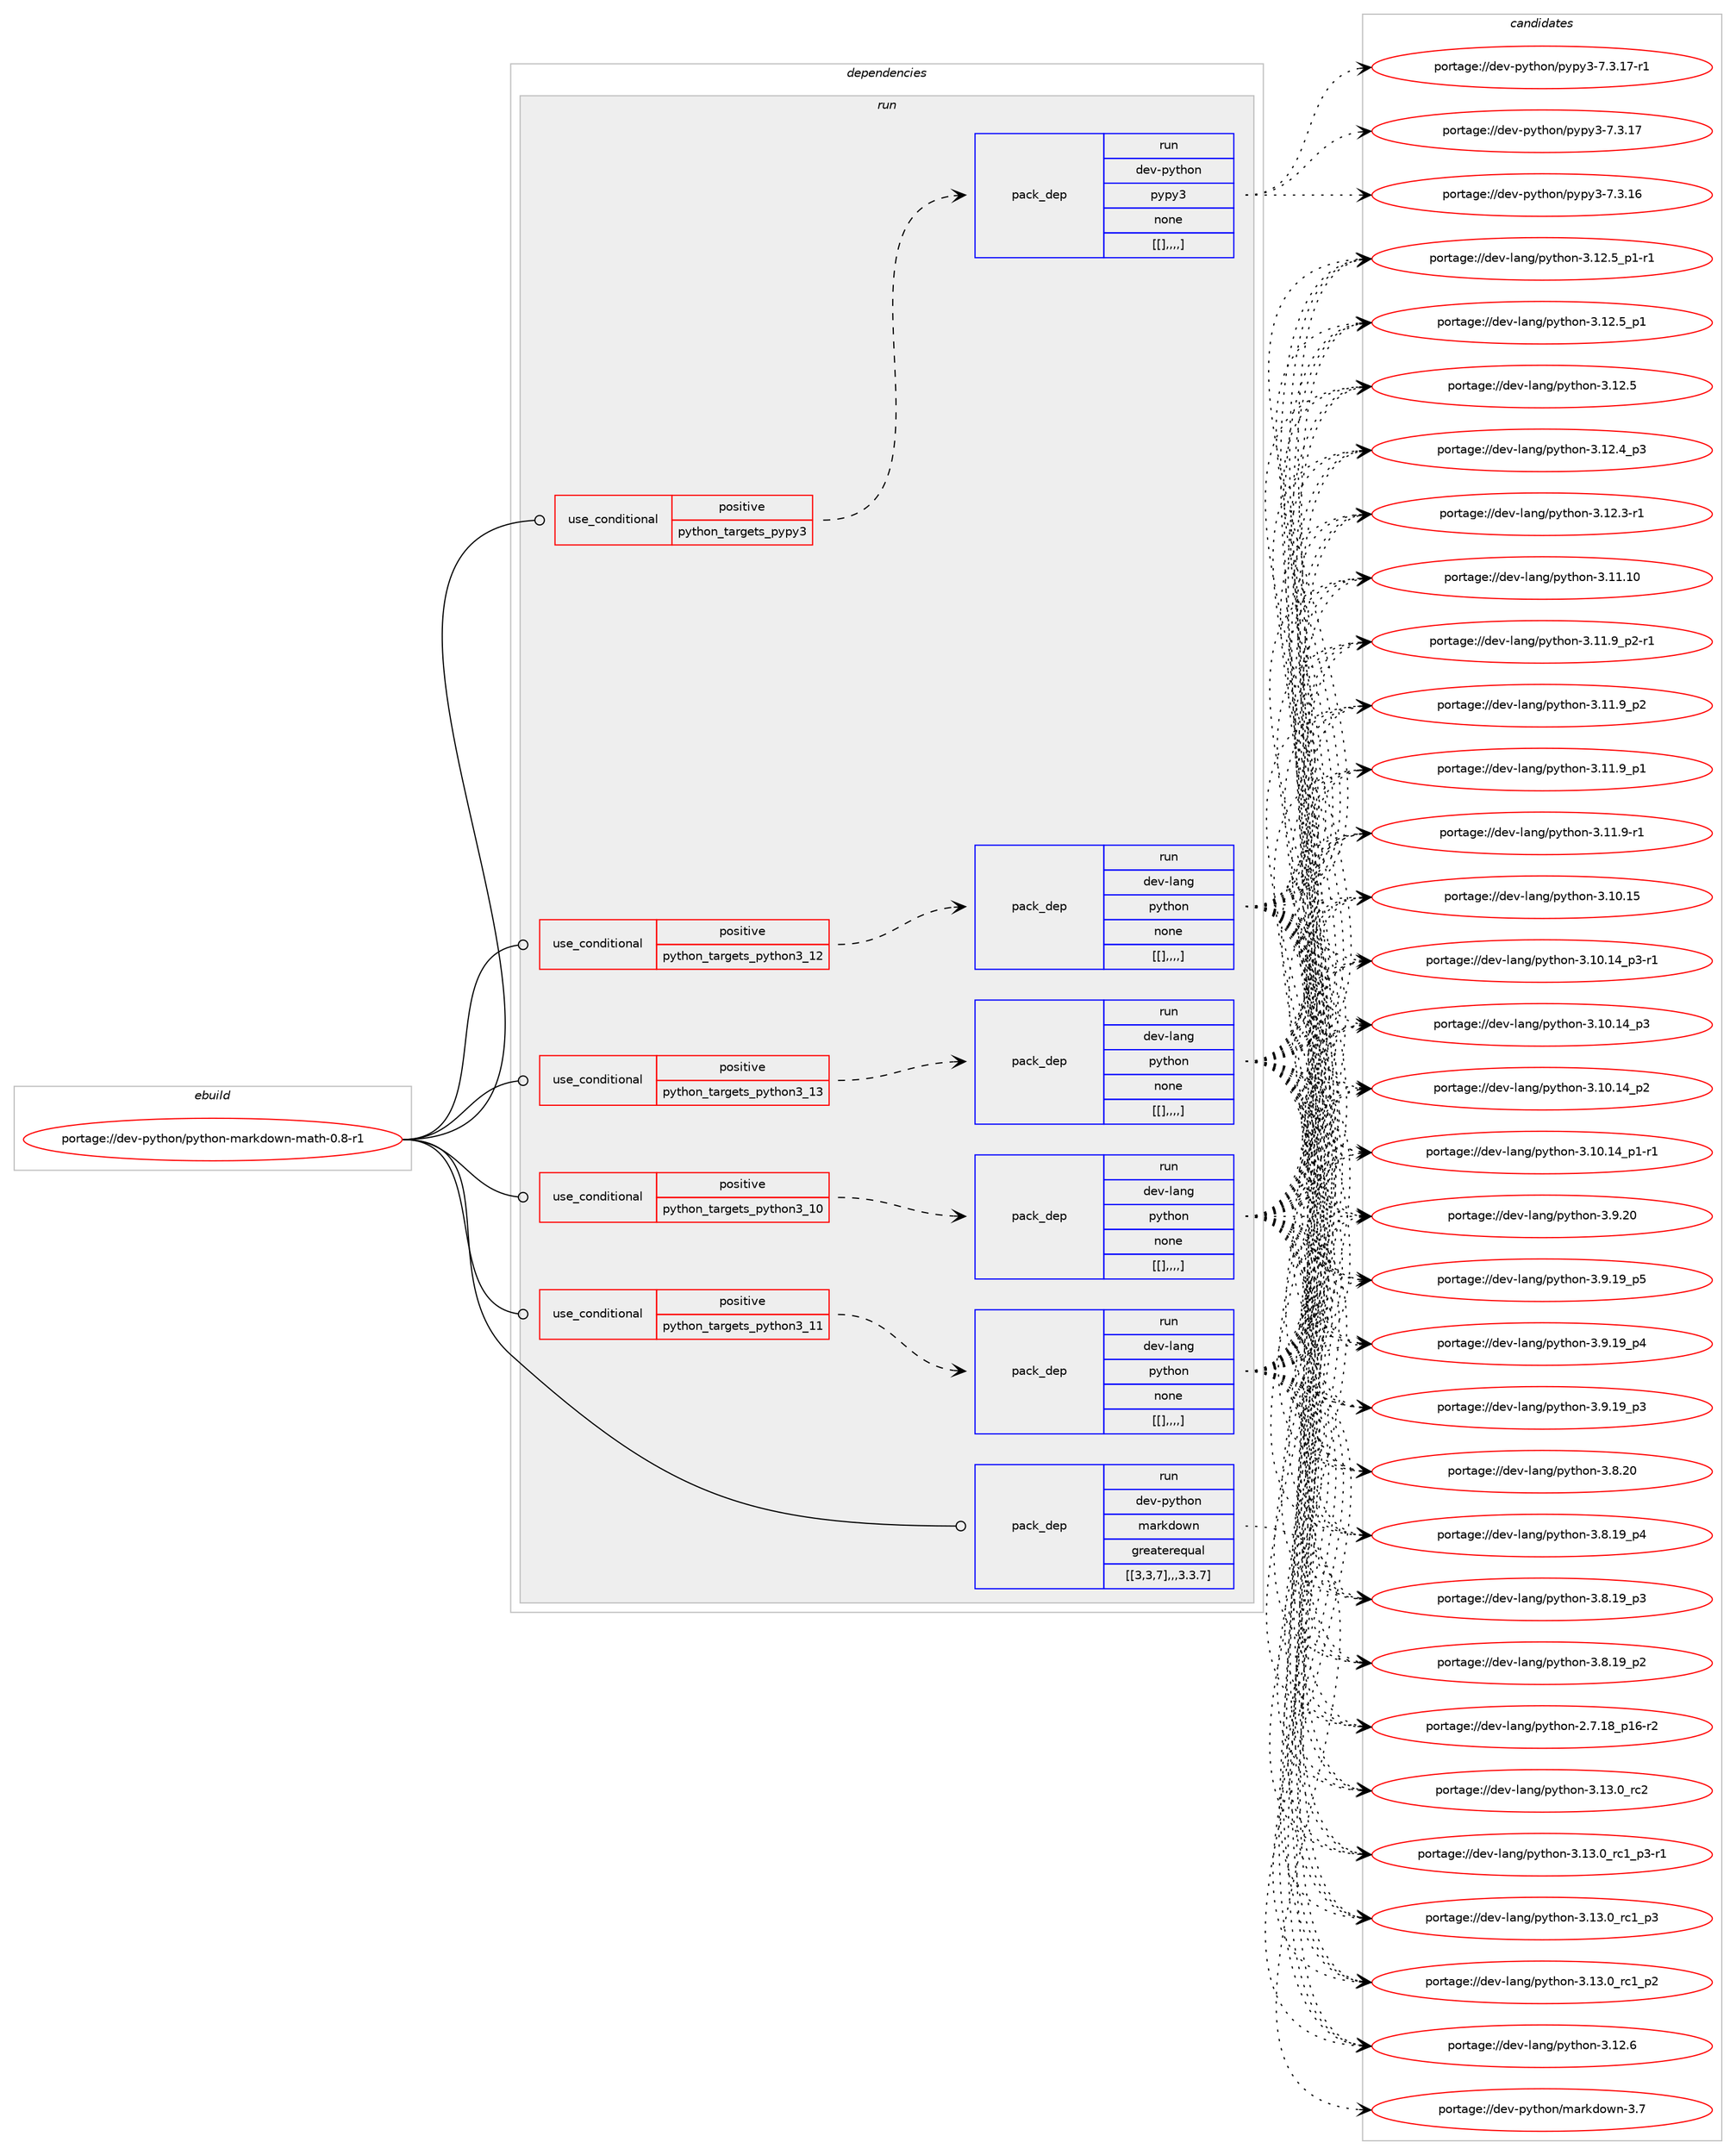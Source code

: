 digraph prolog {

# *************
# Graph options
# *************

newrank=true;
concentrate=true;
compound=true;
graph [rankdir=LR,fontname=Helvetica,fontsize=10,ranksep=1.5];#, ranksep=2.5, nodesep=0.2];
edge  [arrowhead=vee];
node  [fontname=Helvetica,fontsize=10];

# **********
# The ebuild
# **********

subgraph cluster_leftcol {
color=gray;
label=<<i>ebuild</i>>;
id [label="portage://dev-python/python-markdown-math-0.8-r1", color=red, width=4, href="../dev-python/python-markdown-math-0.8-r1.svg"];
}

# ****************
# The dependencies
# ****************

subgraph cluster_midcol {
color=gray;
label=<<i>dependencies</i>>;
subgraph cluster_compile {
fillcolor="#eeeeee";
style=filled;
label=<<i>compile</i>>;
}
subgraph cluster_compileandrun {
fillcolor="#eeeeee";
style=filled;
label=<<i>compile and run</i>>;
}
subgraph cluster_run {
fillcolor="#eeeeee";
style=filled;
label=<<i>run</i>>;
subgraph cond39253 {
dependency162056 [label=<<TABLE BORDER="0" CELLBORDER="1" CELLSPACING="0" CELLPADDING="4"><TR><TD ROWSPAN="3" CELLPADDING="10">use_conditional</TD></TR><TR><TD>positive</TD></TR><TR><TD>python_targets_pypy3</TD></TR></TABLE>>, shape=none, color=red];
subgraph pack121546 {
dependency162057 [label=<<TABLE BORDER="0" CELLBORDER="1" CELLSPACING="0" CELLPADDING="4" WIDTH="220"><TR><TD ROWSPAN="6" CELLPADDING="30">pack_dep</TD></TR><TR><TD WIDTH="110">run</TD></TR><TR><TD>dev-python</TD></TR><TR><TD>pypy3</TD></TR><TR><TD>none</TD></TR><TR><TD>[[],,,,]</TD></TR></TABLE>>, shape=none, color=blue];
}
dependency162056:e -> dependency162057:w [weight=20,style="dashed",arrowhead="vee"];
}
id:e -> dependency162056:w [weight=20,style="solid",arrowhead="odot"];
subgraph cond39254 {
dependency162058 [label=<<TABLE BORDER="0" CELLBORDER="1" CELLSPACING="0" CELLPADDING="4"><TR><TD ROWSPAN="3" CELLPADDING="10">use_conditional</TD></TR><TR><TD>positive</TD></TR><TR><TD>python_targets_python3_10</TD></TR></TABLE>>, shape=none, color=red];
subgraph pack121547 {
dependency162059 [label=<<TABLE BORDER="0" CELLBORDER="1" CELLSPACING="0" CELLPADDING="4" WIDTH="220"><TR><TD ROWSPAN="6" CELLPADDING="30">pack_dep</TD></TR><TR><TD WIDTH="110">run</TD></TR><TR><TD>dev-lang</TD></TR><TR><TD>python</TD></TR><TR><TD>none</TD></TR><TR><TD>[[],,,,]</TD></TR></TABLE>>, shape=none, color=blue];
}
dependency162058:e -> dependency162059:w [weight=20,style="dashed",arrowhead="vee"];
}
id:e -> dependency162058:w [weight=20,style="solid",arrowhead="odot"];
subgraph cond39255 {
dependency162060 [label=<<TABLE BORDER="0" CELLBORDER="1" CELLSPACING="0" CELLPADDING="4"><TR><TD ROWSPAN="3" CELLPADDING="10">use_conditional</TD></TR><TR><TD>positive</TD></TR><TR><TD>python_targets_python3_11</TD></TR></TABLE>>, shape=none, color=red];
subgraph pack121548 {
dependency162061 [label=<<TABLE BORDER="0" CELLBORDER="1" CELLSPACING="0" CELLPADDING="4" WIDTH="220"><TR><TD ROWSPAN="6" CELLPADDING="30">pack_dep</TD></TR><TR><TD WIDTH="110">run</TD></TR><TR><TD>dev-lang</TD></TR><TR><TD>python</TD></TR><TR><TD>none</TD></TR><TR><TD>[[],,,,]</TD></TR></TABLE>>, shape=none, color=blue];
}
dependency162060:e -> dependency162061:w [weight=20,style="dashed",arrowhead="vee"];
}
id:e -> dependency162060:w [weight=20,style="solid",arrowhead="odot"];
subgraph cond39256 {
dependency162062 [label=<<TABLE BORDER="0" CELLBORDER="1" CELLSPACING="0" CELLPADDING="4"><TR><TD ROWSPAN="3" CELLPADDING="10">use_conditional</TD></TR><TR><TD>positive</TD></TR><TR><TD>python_targets_python3_12</TD></TR></TABLE>>, shape=none, color=red];
subgraph pack121549 {
dependency162063 [label=<<TABLE BORDER="0" CELLBORDER="1" CELLSPACING="0" CELLPADDING="4" WIDTH="220"><TR><TD ROWSPAN="6" CELLPADDING="30">pack_dep</TD></TR><TR><TD WIDTH="110">run</TD></TR><TR><TD>dev-lang</TD></TR><TR><TD>python</TD></TR><TR><TD>none</TD></TR><TR><TD>[[],,,,]</TD></TR></TABLE>>, shape=none, color=blue];
}
dependency162062:e -> dependency162063:w [weight=20,style="dashed",arrowhead="vee"];
}
id:e -> dependency162062:w [weight=20,style="solid",arrowhead="odot"];
subgraph cond39257 {
dependency162064 [label=<<TABLE BORDER="0" CELLBORDER="1" CELLSPACING="0" CELLPADDING="4"><TR><TD ROWSPAN="3" CELLPADDING="10">use_conditional</TD></TR><TR><TD>positive</TD></TR><TR><TD>python_targets_python3_13</TD></TR></TABLE>>, shape=none, color=red];
subgraph pack121550 {
dependency162065 [label=<<TABLE BORDER="0" CELLBORDER="1" CELLSPACING="0" CELLPADDING="4" WIDTH="220"><TR><TD ROWSPAN="6" CELLPADDING="30">pack_dep</TD></TR><TR><TD WIDTH="110">run</TD></TR><TR><TD>dev-lang</TD></TR><TR><TD>python</TD></TR><TR><TD>none</TD></TR><TR><TD>[[],,,,]</TD></TR></TABLE>>, shape=none, color=blue];
}
dependency162064:e -> dependency162065:w [weight=20,style="dashed",arrowhead="vee"];
}
id:e -> dependency162064:w [weight=20,style="solid",arrowhead="odot"];
subgraph pack121551 {
dependency162066 [label=<<TABLE BORDER="0" CELLBORDER="1" CELLSPACING="0" CELLPADDING="4" WIDTH="220"><TR><TD ROWSPAN="6" CELLPADDING="30">pack_dep</TD></TR><TR><TD WIDTH="110">run</TD></TR><TR><TD>dev-python</TD></TR><TR><TD>markdown</TD></TR><TR><TD>greaterequal</TD></TR><TR><TD>[[3,3,7],,,3.3.7]</TD></TR></TABLE>>, shape=none, color=blue];
}
id:e -> dependency162066:w [weight=20,style="solid",arrowhead="odot"];
}
}

# **************
# The candidates
# **************

subgraph cluster_choices {
rank=same;
color=gray;
label=<<i>candidates</i>>;

subgraph choice121546 {
color=black;
nodesep=1;
choice100101118451121211161041111104711212111212151455546514649554511449 [label="portage://dev-python/pypy3-7.3.17-r1", color=red, width=4,href="../dev-python/pypy3-7.3.17-r1.svg"];
choice10010111845112121116104111110471121211121215145554651464955 [label="portage://dev-python/pypy3-7.3.17", color=red, width=4,href="../dev-python/pypy3-7.3.17.svg"];
choice10010111845112121116104111110471121211121215145554651464954 [label="portage://dev-python/pypy3-7.3.16", color=red, width=4,href="../dev-python/pypy3-7.3.16.svg"];
dependency162057:e -> choice100101118451121211161041111104711212111212151455546514649554511449:w [style=dotted,weight="100"];
dependency162057:e -> choice10010111845112121116104111110471121211121215145554651464955:w [style=dotted,weight="100"];
dependency162057:e -> choice10010111845112121116104111110471121211121215145554651464954:w [style=dotted,weight="100"];
}
subgraph choice121547 {
color=black;
nodesep=1;
choice10010111845108971101034711212111610411111045514649514648951149950 [label="portage://dev-lang/python-3.13.0_rc2", color=red, width=4,href="../dev-lang/python-3.13.0_rc2.svg"];
choice1001011184510897110103471121211161041111104551464951464895114994995112514511449 [label="portage://dev-lang/python-3.13.0_rc1_p3-r1", color=red, width=4,href="../dev-lang/python-3.13.0_rc1_p3-r1.svg"];
choice100101118451089711010347112121116104111110455146495146489511499499511251 [label="portage://dev-lang/python-3.13.0_rc1_p3", color=red, width=4,href="../dev-lang/python-3.13.0_rc1_p3.svg"];
choice100101118451089711010347112121116104111110455146495146489511499499511250 [label="portage://dev-lang/python-3.13.0_rc1_p2", color=red, width=4,href="../dev-lang/python-3.13.0_rc1_p2.svg"];
choice10010111845108971101034711212111610411111045514649504654 [label="portage://dev-lang/python-3.12.6", color=red, width=4,href="../dev-lang/python-3.12.6.svg"];
choice1001011184510897110103471121211161041111104551464950465395112494511449 [label="portage://dev-lang/python-3.12.5_p1-r1", color=red, width=4,href="../dev-lang/python-3.12.5_p1-r1.svg"];
choice100101118451089711010347112121116104111110455146495046539511249 [label="portage://dev-lang/python-3.12.5_p1", color=red, width=4,href="../dev-lang/python-3.12.5_p1.svg"];
choice10010111845108971101034711212111610411111045514649504653 [label="portage://dev-lang/python-3.12.5", color=red, width=4,href="../dev-lang/python-3.12.5.svg"];
choice100101118451089711010347112121116104111110455146495046529511251 [label="portage://dev-lang/python-3.12.4_p3", color=red, width=4,href="../dev-lang/python-3.12.4_p3.svg"];
choice100101118451089711010347112121116104111110455146495046514511449 [label="portage://dev-lang/python-3.12.3-r1", color=red, width=4,href="../dev-lang/python-3.12.3-r1.svg"];
choice1001011184510897110103471121211161041111104551464949464948 [label="portage://dev-lang/python-3.11.10", color=red, width=4,href="../dev-lang/python-3.11.10.svg"];
choice1001011184510897110103471121211161041111104551464949465795112504511449 [label="portage://dev-lang/python-3.11.9_p2-r1", color=red, width=4,href="../dev-lang/python-3.11.9_p2-r1.svg"];
choice100101118451089711010347112121116104111110455146494946579511250 [label="portage://dev-lang/python-3.11.9_p2", color=red, width=4,href="../dev-lang/python-3.11.9_p2.svg"];
choice100101118451089711010347112121116104111110455146494946579511249 [label="portage://dev-lang/python-3.11.9_p1", color=red, width=4,href="../dev-lang/python-3.11.9_p1.svg"];
choice100101118451089711010347112121116104111110455146494946574511449 [label="portage://dev-lang/python-3.11.9-r1", color=red, width=4,href="../dev-lang/python-3.11.9-r1.svg"];
choice1001011184510897110103471121211161041111104551464948464953 [label="portage://dev-lang/python-3.10.15", color=red, width=4,href="../dev-lang/python-3.10.15.svg"];
choice100101118451089711010347112121116104111110455146494846495295112514511449 [label="portage://dev-lang/python-3.10.14_p3-r1", color=red, width=4,href="../dev-lang/python-3.10.14_p3-r1.svg"];
choice10010111845108971101034711212111610411111045514649484649529511251 [label="portage://dev-lang/python-3.10.14_p3", color=red, width=4,href="../dev-lang/python-3.10.14_p3.svg"];
choice10010111845108971101034711212111610411111045514649484649529511250 [label="portage://dev-lang/python-3.10.14_p2", color=red, width=4,href="../dev-lang/python-3.10.14_p2.svg"];
choice100101118451089711010347112121116104111110455146494846495295112494511449 [label="portage://dev-lang/python-3.10.14_p1-r1", color=red, width=4,href="../dev-lang/python-3.10.14_p1-r1.svg"];
choice10010111845108971101034711212111610411111045514657465048 [label="portage://dev-lang/python-3.9.20", color=red, width=4,href="../dev-lang/python-3.9.20.svg"];
choice100101118451089711010347112121116104111110455146574649579511253 [label="portage://dev-lang/python-3.9.19_p5", color=red, width=4,href="../dev-lang/python-3.9.19_p5.svg"];
choice100101118451089711010347112121116104111110455146574649579511252 [label="portage://dev-lang/python-3.9.19_p4", color=red, width=4,href="../dev-lang/python-3.9.19_p4.svg"];
choice100101118451089711010347112121116104111110455146574649579511251 [label="portage://dev-lang/python-3.9.19_p3", color=red, width=4,href="../dev-lang/python-3.9.19_p3.svg"];
choice10010111845108971101034711212111610411111045514656465048 [label="portage://dev-lang/python-3.8.20", color=red, width=4,href="../dev-lang/python-3.8.20.svg"];
choice100101118451089711010347112121116104111110455146564649579511252 [label="portage://dev-lang/python-3.8.19_p4", color=red, width=4,href="../dev-lang/python-3.8.19_p4.svg"];
choice100101118451089711010347112121116104111110455146564649579511251 [label="portage://dev-lang/python-3.8.19_p3", color=red, width=4,href="../dev-lang/python-3.8.19_p3.svg"];
choice100101118451089711010347112121116104111110455146564649579511250 [label="portage://dev-lang/python-3.8.19_p2", color=red, width=4,href="../dev-lang/python-3.8.19_p2.svg"];
choice100101118451089711010347112121116104111110455046554649569511249544511450 [label="portage://dev-lang/python-2.7.18_p16-r2", color=red, width=4,href="../dev-lang/python-2.7.18_p16-r2.svg"];
dependency162059:e -> choice10010111845108971101034711212111610411111045514649514648951149950:w [style=dotted,weight="100"];
dependency162059:e -> choice1001011184510897110103471121211161041111104551464951464895114994995112514511449:w [style=dotted,weight="100"];
dependency162059:e -> choice100101118451089711010347112121116104111110455146495146489511499499511251:w [style=dotted,weight="100"];
dependency162059:e -> choice100101118451089711010347112121116104111110455146495146489511499499511250:w [style=dotted,weight="100"];
dependency162059:e -> choice10010111845108971101034711212111610411111045514649504654:w [style=dotted,weight="100"];
dependency162059:e -> choice1001011184510897110103471121211161041111104551464950465395112494511449:w [style=dotted,weight="100"];
dependency162059:e -> choice100101118451089711010347112121116104111110455146495046539511249:w [style=dotted,weight="100"];
dependency162059:e -> choice10010111845108971101034711212111610411111045514649504653:w [style=dotted,weight="100"];
dependency162059:e -> choice100101118451089711010347112121116104111110455146495046529511251:w [style=dotted,weight="100"];
dependency162059:e -> choice100101118451089711010347112121116104111110455146495046514511449:w [style=dotted,weight="100"];
dependency162059:e -> choice1001011184510897110103471121211161041111104551464949464948:w [style=dotted,weight="100"];
dependency162059:e -> choice1001011184510897110103471121211161041111104551464949465795112504511449:w [style=dotted,weight="100"];
dependency162059:e -> choice100101118451089711010347112121116104111110455146494946579511250:w [style=dotted,weight="100"];
dependency162059:e -> choice100101118451089711010347112121116104111110455146494946579511249:w [style=dotted,weight="100"];
dependency162059:e -> choice100101118451089711010347112121116104111110455146494946574511449:w [style=dotted,weight="100"];
dependency162059:e -> choice1001011184510897110103471121211161041111104551464948464953:w [style=dotted,weight="100"];
dependency162059:e -> choice100101118451089711010347112121116104111110455146494846495295112514511449:w [style=dotted,weight="100"];
dependency162059:e -> choice10010111845108971101034711212111610411111045514649484649529511251:w [style=dotted,weight="100"];
dependency162059:e -> choice10010111845108971101034711212111610411111045514649484649529511250:w [style=dotted,weight="100"];
dependency162059:e -> choice100101118451089711010347112121116104111110455146494846495295112494511449:w [style=dotted,weight="100"];
dependency162059:e -> choice10010111845108971101034711212111610411111045514657465048:w [style=dotted,weight="100"];
dependency162059:e -> choice100101118451089711010347112121116104111110455146574649579511253:w [style=dotted,weight="100"];
dependency162059:e -> choice100101118451089711010347112121116104111110455146574649579511252:w [style=dotted,weight="100"];
dependency162059:e -> choice100101118451089711010347112121116104111110455146574649579511251:w [style=dotted,weight="100"];
dependency162059:e -> choice10010111845108971101034711212111610411111045514656465048:w [style=dotted,weight="100"];
dependency162059:e -> choice100101118451089711010347112121116104111110455146564649579511252:w [style=dotted,weight="100"];
dependency162059:e -> choice100101118451089711010347112121116104111110455146564649579511251:w [style=dotted,weight="100"];
dependency162059:e -> choice100101118451089711010347112121116104111110455146564649579511250:w [style=dotted,weight="100"];
dependency162059:e -> choice100101118451089711010347112121116104111110455046554649569511249544511450:w [style=dotted,weight="100"];
}
subgraph choice121548 {
color=black;
nodesep=1;
choice10010111845108971101034711212111610411111045514649514648951149950 [label="portage://dev-lang/python-3.13.0_rc2", color=red, width=4,href="../dev-lang/python-3.13.0_rc2.svg"];
choice1001011184510897110103471121211161041111104551464951464895114994995112514511449 [label="portage://dev-lang/python-3.13.0_rc1_p3-r1", color=red, width=4,href="../dev-lang/python-3.13.0_rc1_p3-r1.svg"];
choice100101118451089711010347112121116104111110455146495146489511499499511251 [label="portage://dev-lang/python-3.13.0_rc1_p3", color=red, width=4,href="../dev-lang/python-3.13.0_rc1_p3.svg"];
choice100101118451089711010347112121116104111110455146495146489511499499511250 [label="portage://dev-lang/python-3.13.0_rc1_p2", color=red, width=4,href="../dev-lang/python-3.13.0_rc1_p2.svg"];
choice10010111845108971101034711212111610411111045514649504654 [label="portage://dev-lang/python-3.12.6", color=red, width=4,href="../dev-lang/python-3.12.6.svg"];
choice1001011184510897110103471121211161041111104551464950465395112494511449 [label="portage://dev-lang/python-3.12.5_p1-r1", color=red, width=4,href="../dev-lang/python-3.12.5_p1-r1.svg"];
choice100101118451089711010347112121116104111110455146495046539511249 [label="portage://dev-lang/python-3.12.5_p1", color=red, width=4,href="../dev-lang/python-3.12.5_p1.svg"];
choice10010111845108971101034711212111610411111045514649504653 [label="portage://dev-lang/python-3.12.5", color=red, width=4,href="../dev-lang/python-3.12.5.svg"];
choice100101118451089711010347112121116104111110455146495046529511251 [label="portage://dev-lang/python-3.12.4_p3", color=red, width=4,href="../dev-lang/python-3.12.4_p3.svg"];
choice100101118451089711010347112121116104111110455146495046514511449 [label="portage://dev-lang/python-3.12.3-r1", color=red, width=4,href="../dev-lang/python-3.12.3-r1.svg"];
choice1001011184510897110103471121211161041111104551464949464948 [label="portage://dev-lang/python-3.11.10", color=red, width=4,href="../dev-lang/python-3.11.10.svg"];
choice1001011184510897110103471121211161041111104551464949465795112504511449 [label="portage://dev-lang/python-3.11.9_p2-r1", color=red, width=4,href="../dev-lang/python-3.11.9_p2-r1.svg"];
choice100101118451089711010347112121116104111110455146494946579511250 [label="portage://dev-lang/python-3.11.9_p2", color=red, width=4,href="../dev-lang/python-3.11.9_p2.svg"];
choice100101118451089711010347112121116104111110455146494946579511249 [label="portage://dev-lang/python-3.11.9_p1", color=red, width=4,href="../dev-lang/python-3.11.9_p1.svg"];
choice100101118451089711010347112121116104111110455146494946574511449 [label="portage://dev-lang/python-3.11.9-r1", color=red, width=4,href="../dev-lang/python-3.11.9-r1.svg"];
choice1001011184510897110103471121211161041111104551464948464953 [label="portage://dev-lang/python-3.10.15", color=red, width=4,href="../dev-lang/python-3.10.15.svg"];
choice100101118451089711010347112121116104111110455146494846495295112514511449 [label="portage://dev-lang/python-3.10.14_p3-r1", color=red, width=4,href="../dev-lang/python-3.10.14_p3-r1.svg"];
choice10010111845108971101034711212111610411111045514649484649529511251 [label="portage://dev-lang/python-3.10.14_p3", color=red, width=4,href="../dev-lang/python-3.10.14_p3.svg"];
choice10010111845108971101034711212111610411111045514649484649529511250 [label="portage://dev-lang/python-3.10.14_p2", color=red, width=4,href="../dev-lang/python-3.10.14_p2.svg"];
choice100101118451089711010347112121116104111110455146494846495295112494511449 [label="portage://dev-lang/python-3.10.14_p1-r1", color=red, width=4,href="../dev-lang/python-3.10.14_p1-r1.svg"];
choice10010111845108971101034711212111610411111045514657465048 [label="portage://dev-lang/python-3.9.20", color=red, width=4,href="../dev-lang/python-3.9.20.svg"];
choice100101118451089711010347112121116104111110455146574649579511253 [label="portage://dev-lang/python-3.9.19_p5", color=red, width=4,href="../dev-lang/python-3.9.19_p5.svg"];
choice100101118451089711010347112121116104111110455146574649579511252 [label="portage://dev-lang/python-3.9.19_p4", color=red, width=4,href="../dev-lang/python-3.9.19_p4.svg"];
choice100101118451089711010347112121116104111110455146574649579511251 [label="portage://dev-lang/python-3.9.19_p3", color=red, width=4,href="../dev-lang/python-3.9.19_p3.svg"];
choice10010111845108971101034711212111610411111045514656465048 [label="portage://dev-lang/python-3.8.20", color=red, width=4,href="../dev-lang/python-3.8.20.svg"];
choice100101118451089711010347112121116104111110455146564649579511252 [label="portage://dev-lang/python-3.8.19_p4", color=red, width=4,href="../dev-lang/python-3.8.19_p4.svg"];
choice100101118451089711010347112121116104111110455146564649579511251 [label="portage://dev-lang/python-3.8.19_p3", color=red, width=4,href="../dev-lang/python-3.8.19_p3.svg"];
choice100101118451089711010347112121116104111110455146564649579511250 [label="portage://dev-lang/python-3.8.19_p2", color=red, width=4,href="../dev-lang/python-3.8.19_p2.svg"];
choice100101118451089711010347112121116104111110455046554649569511249544511450 [label="portage://dev-lang/python-2.7.18_p16-r2", color=red, width=4,href="../dev-lang/python-2.7.18_p16-r2.svg"];
dependency162061:e -> choice10010111845108971101034711212111610411111045514649514648951149950:w [style=dotted,weight="100"];
dependency162061:e -> choice1001011184510897110103471121211161041111104551464951464895114994995112514511449:w [style=dotted,weight="100"];
dependency162061:e -> choice100101118451089711010347112121116104111110455146495146489511499499511251:w [style=dotted,weight="100"];
dependency162061:e -> choice100101118451089711010347112121116104111110455146495146489511499499511250:w [style=dotted,weight="100"];
dependency162061:e -> choice10010111845108971101034711212111610411111045514649504654:w [style=dotted,weight="100"];
dependency162061:e -> choice1001011184510897110103471121211161041111104551464950465395112494511449:w [style=dotted,weight="100"];
dependency162061:e -> choice100101118451089711010347112121116104111110455146495046539511249:w [style=dotted,weight="100"];
dependency162061:e -> choice10010111845108971101034711212111610411111045514649504653:w [style=dotted,weight="100"];
dependency162061:e -> choice100101118451089711010347112121116104111110455146495046529511251:w [style=dotted,weight="100"];
dependency162061:e -> choice100101118451089711010347112121116104111110455146495046514511449:w [style=dotted,weight="100"];
dependency162061:e -> choice1001011184510897110103471121211161041111104551464949464948:w [style=dotted,weight="100"];
dependency162061:e -> choice1001011184510897110103471121211161041111104551464949465795112504511449:w [style=dotted,weight="100"];
dependency162061:e -> choice100101118451089711010347112121116104111110455146494946579511250:w [style=dotted,weight="100"];
dependency162061:e -> choice100101118451089711010347112121116104111110455146494946579511249:w [style=dotted,weight="100"];
dependency162061:e -> choice100101118451089711010347112121116104111110455146494946574511449:w [style=dotted,weight="100"];
dependency162061:e -> choice1001011184510897110103471121211161041111104551464948464953:w [style=dotted,weight="100"];
dependency162061:e -> choice100101118451089711010347112121116104111110455146494846495295112514511449:w [style=dotted,weight="100"];
dependency162061:e -> choice10010111845108971101034711212111610411111045514649484649529511251:w [style=dotted,weight="100"];
dependency162061:e -> choice10010111845108971101034711212111610411111045514649484649529511250:w [style=dotted,weight="100"];
dependency162061:e -> choice100101118451089711010347112121116104111110455146494846495295112494511449:w [style=dotted,weight="100"];
dependency162061:e -> choice10010111845108971101034711212111610411111045514657465048:w [style=dotted,weight="100"];
dependency162061:e -> choice100101118451089711010347112121116104111110455146574649579511253:w [style=dotted,weight="100"];
dependency162061:e -> choice100101118451089711010347112121116104111110455146574649579511252:w [style=dotted,weight="100"];
dependency162061:e -> choice100101118451089711010347112121116104111110455146574649579511251:w [style=dotted,weight="100"];
dependency162061:e -> choice10010111845108971101034711212111610411111045514656465048:w [style=dotted,weight="100"];
dependency162061:e -> choice100101118451089711010347112121116104111110455146564649579511252:w [style=dotted,weight="100"];
dependency162061:e -> choice100101118451089711010347112121116104111110455146564649579511251:w [style=dotted,weight="100"];
dependency162061:e -> choice100101118451089711010347112121116104111110455146564649579511250:w [style=dotted,weight="100"];
dependency162061:e -> choice100101118451089711010347112121116104111110455046554649569511249544511450:w [style=dotted,weight="100"];
}
subgraph choice121549 {
color=black;
nodesep=1;
choice10010111845108971101034711212111610411111045514649514648951149950 [label="portage://dev-lang/python-3.13.0_rc2", color=red, width=4,href="../dev-lang/python-3.13.0_rc2.svg"];
choice1001011184510897110103471121211161041111104551464951464895114994995112514511449 [label="portage://dev-lang/python-3.13.0_rc1_p3-r1", color=red, width=4,href="../dev-lang/python-3.13.0_rc1_p3-r1.svg"];
choice100101118451089711010347112121116104111110455146495146489511499499511251 [label="portage://dev-lang/python-3.13.0_rc1_p3", color=red, width=4,href="../dev-lang/python-3.13.0_rc1_p3.svg"];
choice100101118451089711010347112121116104111110455146495146489511499499511250 [label="portage://dev-lang/python-3.13.0_rc1_p2", color=red, width=4,href="../dev-lang/python-3.13.0_rc1_p2.svg"];
choice10010111845108971101034711212111610411111045514649504654 [label="portage://dev-lang/python-3.12.6", color=red, width=4,href="../dev-lang/python-3.12.6.svg"];
choice1001011184510897110103471121211161041111104551464950465395112494511449 [label="portage://dev-lang/python-3.12.5_p1-r1", color=red, width=4,href="../dev-lang/python-3.12.5_p1-r1.svg"];
choice100101118451089711010347112121116104111110455146495046539511249 [label="portage://dev-lang/python-3.12.5_p1", color=red, width=4,href="../dev-lang/python-3.12.5_p1.svg"];
choice10010111845108971101034711212111610411111045514649504653 [label="portage://dev-lang/python-3.12.5", color=red, width=4,href="../dev-lang/python-3.12.5.svg"];
choice100101118451089711010347112121116104111110455146495046529511251 [label="portage://dev-lang/python-3.12.4_p3", color=red, width=4,href="../dev-lang/python-3.12.4_p3.svg"];
choice100101118451089711010347112121116104111110455146495046514511449 [label="portage://dev-lang/python-3.12.3-r1", color=red, width=4,href="../dev-lang/python-3.12.3-r1.svg"];
choice1001011184510897110103471121211161041111104551464949464948 [label="portage://dev-lang/python-3.11.10", color=red, width=4,href="../dev-lang/python-3.11.10.svg"];
choice1001011184510897110103471121211161041111104551464949465795112504511449 [label="portage://dev-lang/python-3.11.9_p2-r1", color=red, width=4,href="../dev-lang/python-3.11.9_p2-r1.svg"];
choice100101118451089711010347112121116104111110455146494946579511250 [label="portage://dev-lang/python-3.11.9_p2", color=red, width=4,href="../dev-lang/python-3.11.9_p2.svg"];
choice100101118451089711010347112121116104111110455146494946579511249 [label="portage://dev-lang/python-3.11.9_p1", color=red, width=4,href="../dev-lang/python-3.11.9_p1.svg"];
choice100101118451089711010347112121116104111110455146494946574511449 [label="portage://dev-lang/python-3.11.9-r1", color=red, width=4,href="../dev-lang/python-3.11.9-r1.svg"];
choice1001011184510897110103471121211161041111104551464948464953 [label="portage://dev-lang/python-3.10.15", color=red, width=4,href="../dev-lang/python-3.10.15.svg"];
choice100101118451089711010347112121116104111110455146494846495295112514511449 [label="portage://dev-lang/python-3.10.14_p3-r1", color=red, width=4,href="../dev-lang/python-3.10.14_p3-r1.svg"];
choice10010111845108971101034711212111610411111045514649484649529511251 [label="portage://dev-lang/python-3.10.14_p3", color=red, width=4,href="../dev-lang/python-3.10.14_p3.svg"];
choice10010111845108971101034711212111610411111045514649484649529511250 [label="portage://dev-lang/python-3.10.14_p2", color=red, width=4,href="../dev-lang/python-3.10.14_p2.svg"];
choice100101118451089711010347112121116104111110455146494846495295112494511449 [label="portage://dev-lang/python-3.10.14_p1-r1", color=red, width=4,href="../dev-lang/python-3.10.14_p1-r1.svg"];
choice10010111845108971101034711212111610411111045514657465048 [label="portage://dev-lang/python-3.9.20", color=red, width=4,href="../dev-lang/python-3.9.20.svg"];
choice100101118451089711010347112121116104111110455146574649579511253 [label="portage://dev-lang/python-3.9.19_p5", color=red, width=4,href="../dev-lang/python-3.9.19_p5.svg"];
choice100101118451089711010347112121116104111110455146574649579511252 [label="portage://dev-lang/python-3.9.19_p4", color=red, width=4,href="../dev-lang/python-3.9.19_p4.svg"];
choice100101118451089711010347112121116104111110455146574649579511251 [label="portage://dev-lang/python-3.9.19_p3", color=red, width=4,href="../dev-lang/python-3.9.19_p3.svg"];
choice10010111845108971101034711212111610411111045514656465048 [label="portage://dev-lang/python-3.8.20", color=red, width=4,href="../dev-lang/python-3.8.20.svg"];
choice100101118451089711010347112121116104111110455146564649579511252 [label="portage://dev-lang/python-3.8.19_p4", color=red, width=4,href="../dev-lang/python-3.8.19_p4.svg"];
choice100101118451089711010347112121116104111110455146564649579511251 [label="portage://dev-lang/python-3.8.19_p3", color=red, width=4,href="../dev-lang/python-3.8.19_p3.svg"];
choice100101118451089711010347112121116104111110455146564649579511250 [label="portage://dev-lang/python-3.8.19_p2", color=red, width=4,href="../dev-lang/python-3.8.19_p2.svg"];
choice100101118451089711010347112121116104111110455046554649569511249544511450 [label="portage://dev-lang/python-2.7.18_p16-r2", color=red, width=4,href="../dev-lang/python-2.7.18_p16-r2.svg"];
dependency162063:e -> choice10010111845108971101034711212111610411111045514649514648951149950:w [style=dotted,weight="100"];
dependency162063:e -> choice1001011184510897110103471121211161041111104551464951464895114994995112514511449:w [style=dotted,weight="100"];
dependency162063:e -> choice100101118451089711010347112121116104111110455146495146489511499499511251:w [style=dotted,weight="100"];
dependency162063:e -> choice100101118451089711010347112121116104111110455146495146489511499499511250:w [style=dotted,weight="100"];
dependency162063:e -> choice10010111845108971101034711212111610411111045514649504654:w [style=dotted,weight="100"];
dependency162063:e -> choice1001011184510897110103471121211161041111104551464950465395112494511449:w [style=dotted,weight="100"];
dependency162063:e -> choice100101118451089711010347112121116104111110455146495046539511249:w [style=dotted,weight="100"];
dependency162063:e -> choice10010111845108971101034711212111610411111045514649504653:w [style=dotted,weight="100"];
dependency162063:e -> choice100101118451089711010347112121116104111110455146495046529511251:w [style=dotted,weight="100"];
dependency162063:e -> choice100101118451089711010347112121116104111110455146495046514511449:w [style=dotted,weight="100"];
dependency162063:e -> choice1001011184510897110103471121211161041111104551464949464948:w [style=dotted,weight="100"];
dependency162063:e -> choice1001011184510897110103471121211161041111104551464949465795112504511449:w [style=dotted,weight="100"];
dependency162063:e -> choice100101118451089711010347112121116104111110455146494946579511250:w [style=dotted,weight="100"];
dependency162063:e -> choice100101118451089711010347112121116104111110455146494946579511249:w [style=dotted,weight="100"];
dependency162063:e -> choice100101118451089711010347112121116104111110455146494946574511449:w [style=dotted,weight="100"];
dependency162063:e -> choice1001011184510897110103471121211161041111104551464948464953:w [style=dotted,weight="100"];
dependency162063:e -> choice100101118451089711010347112121116104111110455146494846495295112514511449:w [style=dotted,weight="100"];
dependency162063:e -> choice10010111845108971101034711212111610411111045514649484649529511251:w [style=dotted,weight="100"];
dependency162063:e -> choice10010111845108971101034711212111610411111045514649484649529511250:w [style=dotted,weight="100"];
dependency162063:e -> choice100101118451089711010347112121116104111110455146494846495295112494511449:w [style=dotted,weight="100"];
dependency162063:e -> choice10010111845108971101034711212111610411111045514657465048:w [style=dotted,weight="100"];
dependency162063:e -> choice100101118451089711010347112121116104111110455146574649579511253:w [style=dotted,weight="100"];
dependency162063:e -> choice100101118451089711010347112121116104111110455146574649579511252:w [style=dotted,weight="100"];
dependency162063:e -> choice100101118451089711010347112121116104111110455146574649579511251:w [style=dotted,weight="100"];
dependency162063:e -> choice10010111845108971101034711212111610411111045514656465048:w [style=dotted,weight="100"];
dependency162063:e -> choice100101118451089711010347112121116104111110455146564649579511252:w [style=dotted,weight="100"];
dependency162063:e -> choice100101118451089711010347112121116104111110455146564649579511251:w [style=dotted,weight="100"];
dependency162063:e -> choice100101118451089711010347112121116104111110455146564649579511250:w [style=dotted,weight="100"];
dependency162063:e -> choice100101118451089711010347112121116104111110455046554649569511249544511450:w [style=dotted,weight="100"];
}
subgraph choice121550 {
color=black;
nodesep=1;
choice10010111845108971101034711212111610411111045514649514648951149950 [label="portage://dev-lang/python-3.13.0_rc2", color=red, width=4,href="../dev-lang/python-3.13.0_rc2.svg"];
choice1001011184510897110103471121211161041111104551464951464895114994995112514511449 [label="portage://dev-lang/python-3.13.0_rc1_p3-r1", color=red, width=4,href="../dev-lang/python-3.13.0_rc1_p3-r1.svg"];
choice100101118451089711010347112121116104111110455146495146489511499499511251 [label="portage://dev-lang/python-3.13.0_rc1_p3", color=red, width=4,href="../dev-lang/python-3.13.0_rc1_p3.svg"];
choice100101118451089711010347112121116104111110455146495146489511499499511250 [label="portage://dev-lang/python-3.13.0_rc1_p2", color=red, width=4,href="../dev-lang/python-3.13.0_rc1_p2.svg"];
choice10010111845108971101034711212111610411111045514649504654 [label="portage://dev-lang/python-3.12.6", color=red, width=4,href="../dev-lang/python-3.12.6.svg"];
choice1001011184510897110103471121211161041111104551464950465395112494511449 [label="portage://dev-lang/python-3.12.5_p1-r1", color=red, width=4,href="../dev-lang/python-3.12.5_p1-r1.svg"];
choice100101118451089711010347112121116104111110455146495046539511249 [label="portage://dev-lang/python-3.12.5_p1", color=red, width=4,href="../dev-lang/python-3.12.5_p1.svg"];
choice10010111845108971101034711212111610411111045514649504653 [label="portage://dev-lang/python-3.12.5", color=red, width=4,href="../dev-lang/python-3.12.5.svg"];
choice100101118451089711010347112121116104111110455146495046529511251 [label="portage://dev-lang/python-3.12.4_p3", color=red, width=4,href="../dev-lang/python-3.12.4_p3.svg"];
choice100101118451089711010347112121116104111110455146495046514511449 [label="portage://dev-lang/python-3.12.3-r1", color=red, width=4,href="../dev-lang/python-3.12.3-r1.svg"];
choice1001011184510897110103471121211161041111104551464949464948 [label="portage://dev-lang/python-3.11.10", color=red, width=4,href="../dev-lang/python-3.11.10.svg"];
choice1001011184510897110103471121211161041111104551464949465795112504511449 [label="portage://dev-lang/python-3.11.9_p2-r1", color=red, width=4,href="../dev-lang/python-3.11.9_p2-r1.svg"];
choice100101118451089711010347112121116104111110455146494946579511250 [label="portage://dev-lang/python-3.11.9_p2", color=red, width=4,href="../dev-lang/python-3.11.9_p2.svg"];
choice100101118451089711010347112121116104111110455146494946579511249 [label="portage://dev-lang/python-3.11.9_p1", color=red, width=4,href="../dev-lang/python-3.11.9_p1.svg"];
choice100101118451089711010347112121116104111110455146494946574511449 [label="portage://dev-lang/python-3.11.9-r1", color=red, width=4,href="../dev-lang/python-3.11.9-r1.svg"];
choice1001011184510897110103471121211161041111104551464948464953 [label="portage://dev-lang/python-3.10.15", color=red, width=4,href="../dev-lang/python-3.10.15.svg"];
choice100101118451089711010347112121116104111110455146494846495295112514511449 [label="portage://dev-lang/python-3.10.14_p3-r1", color=red, width=4,href="../dev-lang/python-3.10.14_p3-r1.svg"];
choice10010111845108971101034711212111610411111045514649484649529511251 [label="portage://dev-lang/python-3.10.14_p3", color=red, width=4,href="../dev-lang/python-3.10.14_p3.svg"];
choice10010111845108971101034711212111610411111045514649484649529511250 [label="portage://dev-lang/python-3.10.14_p2", color=red, width=4,href="../dev-lang/python-3.10.14_p2.svg"];
choice100101118451089711010347112121116104111110455146494846495295112494511449 [label="portage://dev-lang/python-3.10.14_p1-r1", color=red, width=4,href="../dev-lang/python-3.10.14_p1-r1.svg"];
choice10010111845108971101034711212111610411111045514657465048 [label="portage://dev-lang/python-3.9.20", color=red, width=4,href="../dev-lang/python-3.9.20.svg"];
choice100101118451089711010347112121116104111110455146574649579511253 [label="portage://dev-lang/python-3.9.19_p5", color=red, width=4,href="../dev-lang/python-3.9.19_p5.svg"];
choice100101118451089711010347112121116104111110455146574649579511252 [label="portage://dev-lang/python-3.9.19_p4", color=red, width=4,href="../dev-lang/python-3.9.19_p4.svg"];
choice100101118451089711010347112121116104111110455146574649579511251 [label="portage://dev-lang/python-3.9.19_p3", color=red, width=4,href="../dev-lang/python-3.9.19_p3.svg"];
choice10010111845108971101034711212111610411111045514656465048 [label="portage://dev-lang/python-3.8.20", color=red, width=4,href="../dev-lang/python-3.8.20.svg"];
choice100101118451089711010347112121116104111110455146564649579511252 [label="portage://dev-lang/python-3.8.19_p4", color=red, width=4,href="../dev-lang/python-3.8.19_p4.svg"];
choice100101118451089711010347112121116104111110455146564649579511251 [label="portage://dev-lang/python-3.8.19_p3", color=red, width=4,href="../dev-lang/python-3.8.19_p3.svg"];
choice100101118451089711010347112121116104111110455146564649579511250 [label="portage://dev-lang/python-3.8.19_p2", color=red, width=4,href="../dev-lang/python-3.8.19_p2.svg"];
choice100101118451089711010347112121116104111110455046554649569511249544511450 [label="portage://dev-lang/python-2.7.18_p16-r2", color=red, width=4,href="../dev-lang/python-2.7.18_p16-r2.svg"];
dependency162065:e -> choice10010111845108971101034711212111610411111045514649514648951149950:w [style=dotted,weight="100"];
dependency162065:e -> choice1001011184510897110103471121211161041111104551464951464895114994995112514511449:w [style=dotted,weight="100"];
dependency162065:e -> choice100101118451089711010347112121116104111110455146495146489511499499511251:w [style=dotted,weight="100"];
dependency162065:e -> choice100101118451089711010347112121116104111110455146495146489511499499511250:w [style=dotted,weight="100"];
dependency162065:e -> choice10010111845108971101034711212111610411111045514649504654:w [style=dotted,weight="100"];
dependency162065:e -> choice1001011184510897110103471121211161041111104551464950465395112494511449:w [style=dotted,weight="100"];
dependency162065:e -> choice100101118451089711010347112121116104111110455146495046539511249:w [style=dotted,weight="100"];
dependency162065:e -> choice10010111845108971101034711212111610411111045514649504653:w [style=dotted,weight="100"];
dependency162065:e -> choice100101118451089711010347112121116104111110455146495046529511251:w [style=dotted,weight="100"];
dependency162065:e -> choice100101118451089711010347112121116104111110455146495046514511449:w [style=dotted,weight="100"];
dependency162065:e -> choice1001011184510897110103471121211161041111104551464949464948:w [style=dotted,weight="100"];
dependency162065:e -> choice1001011184510897110103471121211161041111104551464949465795112504511449:w [style=dotted,weight="100"];
dependency162065:e -> choice100101118451089711010347112121116104111110455146494946579511250:w [style=dotted,weight="100"];
dependency162065:e -> choice100101118451089711010347112121116104111110455146494946579511249:w [style=dotted,weight="100"];
dependency162065:e -> choice100101118451089711010347112121116104111110455146494946574511449:w [style=dotted,weight="100"];
dependency162065:e -> choice1001011184510897110103471121211161041111104551464948464953:w [style=dotted,weight="100"];
dependency162065:e -> choice100101118451089711010347112121116104111110455146494846495295112514511449:w [style=dotted,weight="100"];
dependency162065:e -> choice10010111845108971101034711212111610411111045514649484649529511251:w [style=dotted,weight="100"];
dependency162065:e -> choice10010111845108971101034711212111610411111045514649484649529511250:w [style=dotted,weight="100"];
dependency162065:e -> choice100101118451089711010347112121116104111110455146494846495295112494511449:w [style=dotted,weight="100"];
dependency162065:e -> choice10010111845108971101034711212111610411111045514657465048:w [style=dotted,weight="100"];
dependency162065:e -> choice100101118451089711010347112121116104111110455146574649579511253:w [style=dotted,weight="100"];
dependency162065:e -> choice100101118451089711010347112121116104111110455146574649579511252:w [style=dotted,weight="100"];
dependency162065:e -> choice100101118451089711010347112121116104111110455146574649579511251:w [style=dotted,weight="100"];
dependency162065:e -> choice10010111845108971101034711212111610411111045514656465048:w [style=dotted,weight="100"];
dependency162065:e -> choice100101118451089711010347112121116104111110455146564649579511252:w [style=dotted,weight="100"];
dependency162065:e -> choice100101118451089711010347112121116104111110455146564649579511251:w [style=dotted,weight="100"];
dependency162065:e -> choice100101118451089711010347112121116104111110455146564649579511250:w [style=dotted,weight="100"];
dependency162065:e -> choice100101118451089711010347112121116104111110455046554649569511249544511450:w [style=dotted,weight="100"];
}
subgraph choice121551 {
color=black;
nodesep=1;
choice10010111845112121116104111110471099711410710011111911045514655 [label="portage://dev-python/markdown-3.7", color=red, width=4,href="../dev-python/markdown-3.7.svg"];
dependency162066:e -> choice10010111845112121116104111110471099711410710011111911045514655:w [style=dotted,weight="100"];
}
}

}
